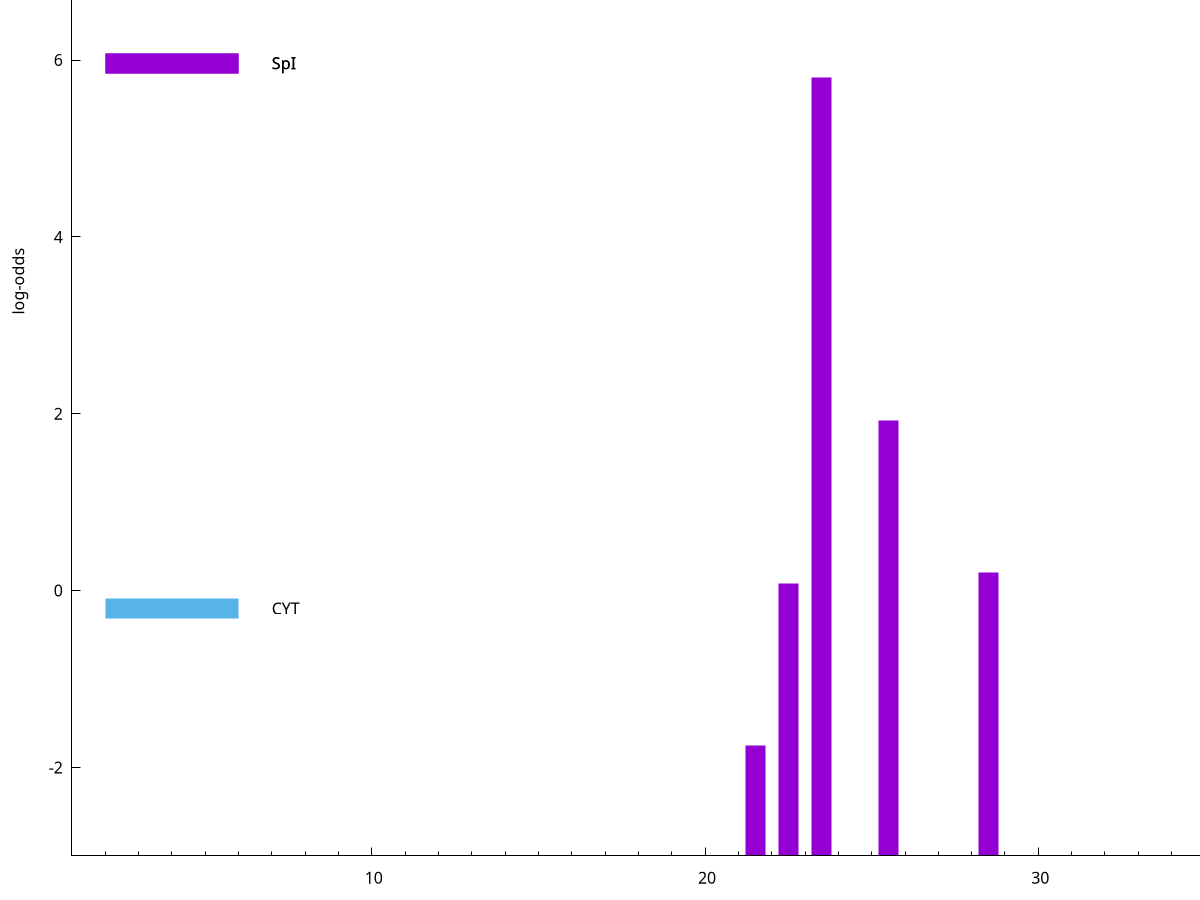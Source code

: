set title "LipoP predictions for SRR5666496.gff"
set size 2., 1.4
set xrange [1:70] 
set mxtics 10
set yrange [-3:10]
set y2range [0:13]
set ylabel "log-odds"
set term postscript eps color solid "Helvetica" 30
set output "SRR5666496.gff9.eps"
set arrow from 2,5.9622 to 6,5.9622 nohead lt 1 lw 20
set label "SpI" at 7,5.9622
set arrow from 2,-0.200913 to 6,-0.200913 nohead lt 3 lw 20
set label "CYT" at 7,-0.200913
set arrow from 2,5.9622 to 6,5.9622 nohead lt 1 lw 20
set label "SpI" at 7,5.9622
# NOTE: The scores below are the log-odds scores with the threshold
# NOTE: subtracted (a hack to make gnuplot make the histogram all
# NOTE: look nice).
plot "-" axes x1y2 title "" with impulses lt 1 lw 20
23.500000 8.801050
25.500000 4.924810
28.500000 3.207742
22.500000 3.075915
21.500000 1.246750
e
exit
